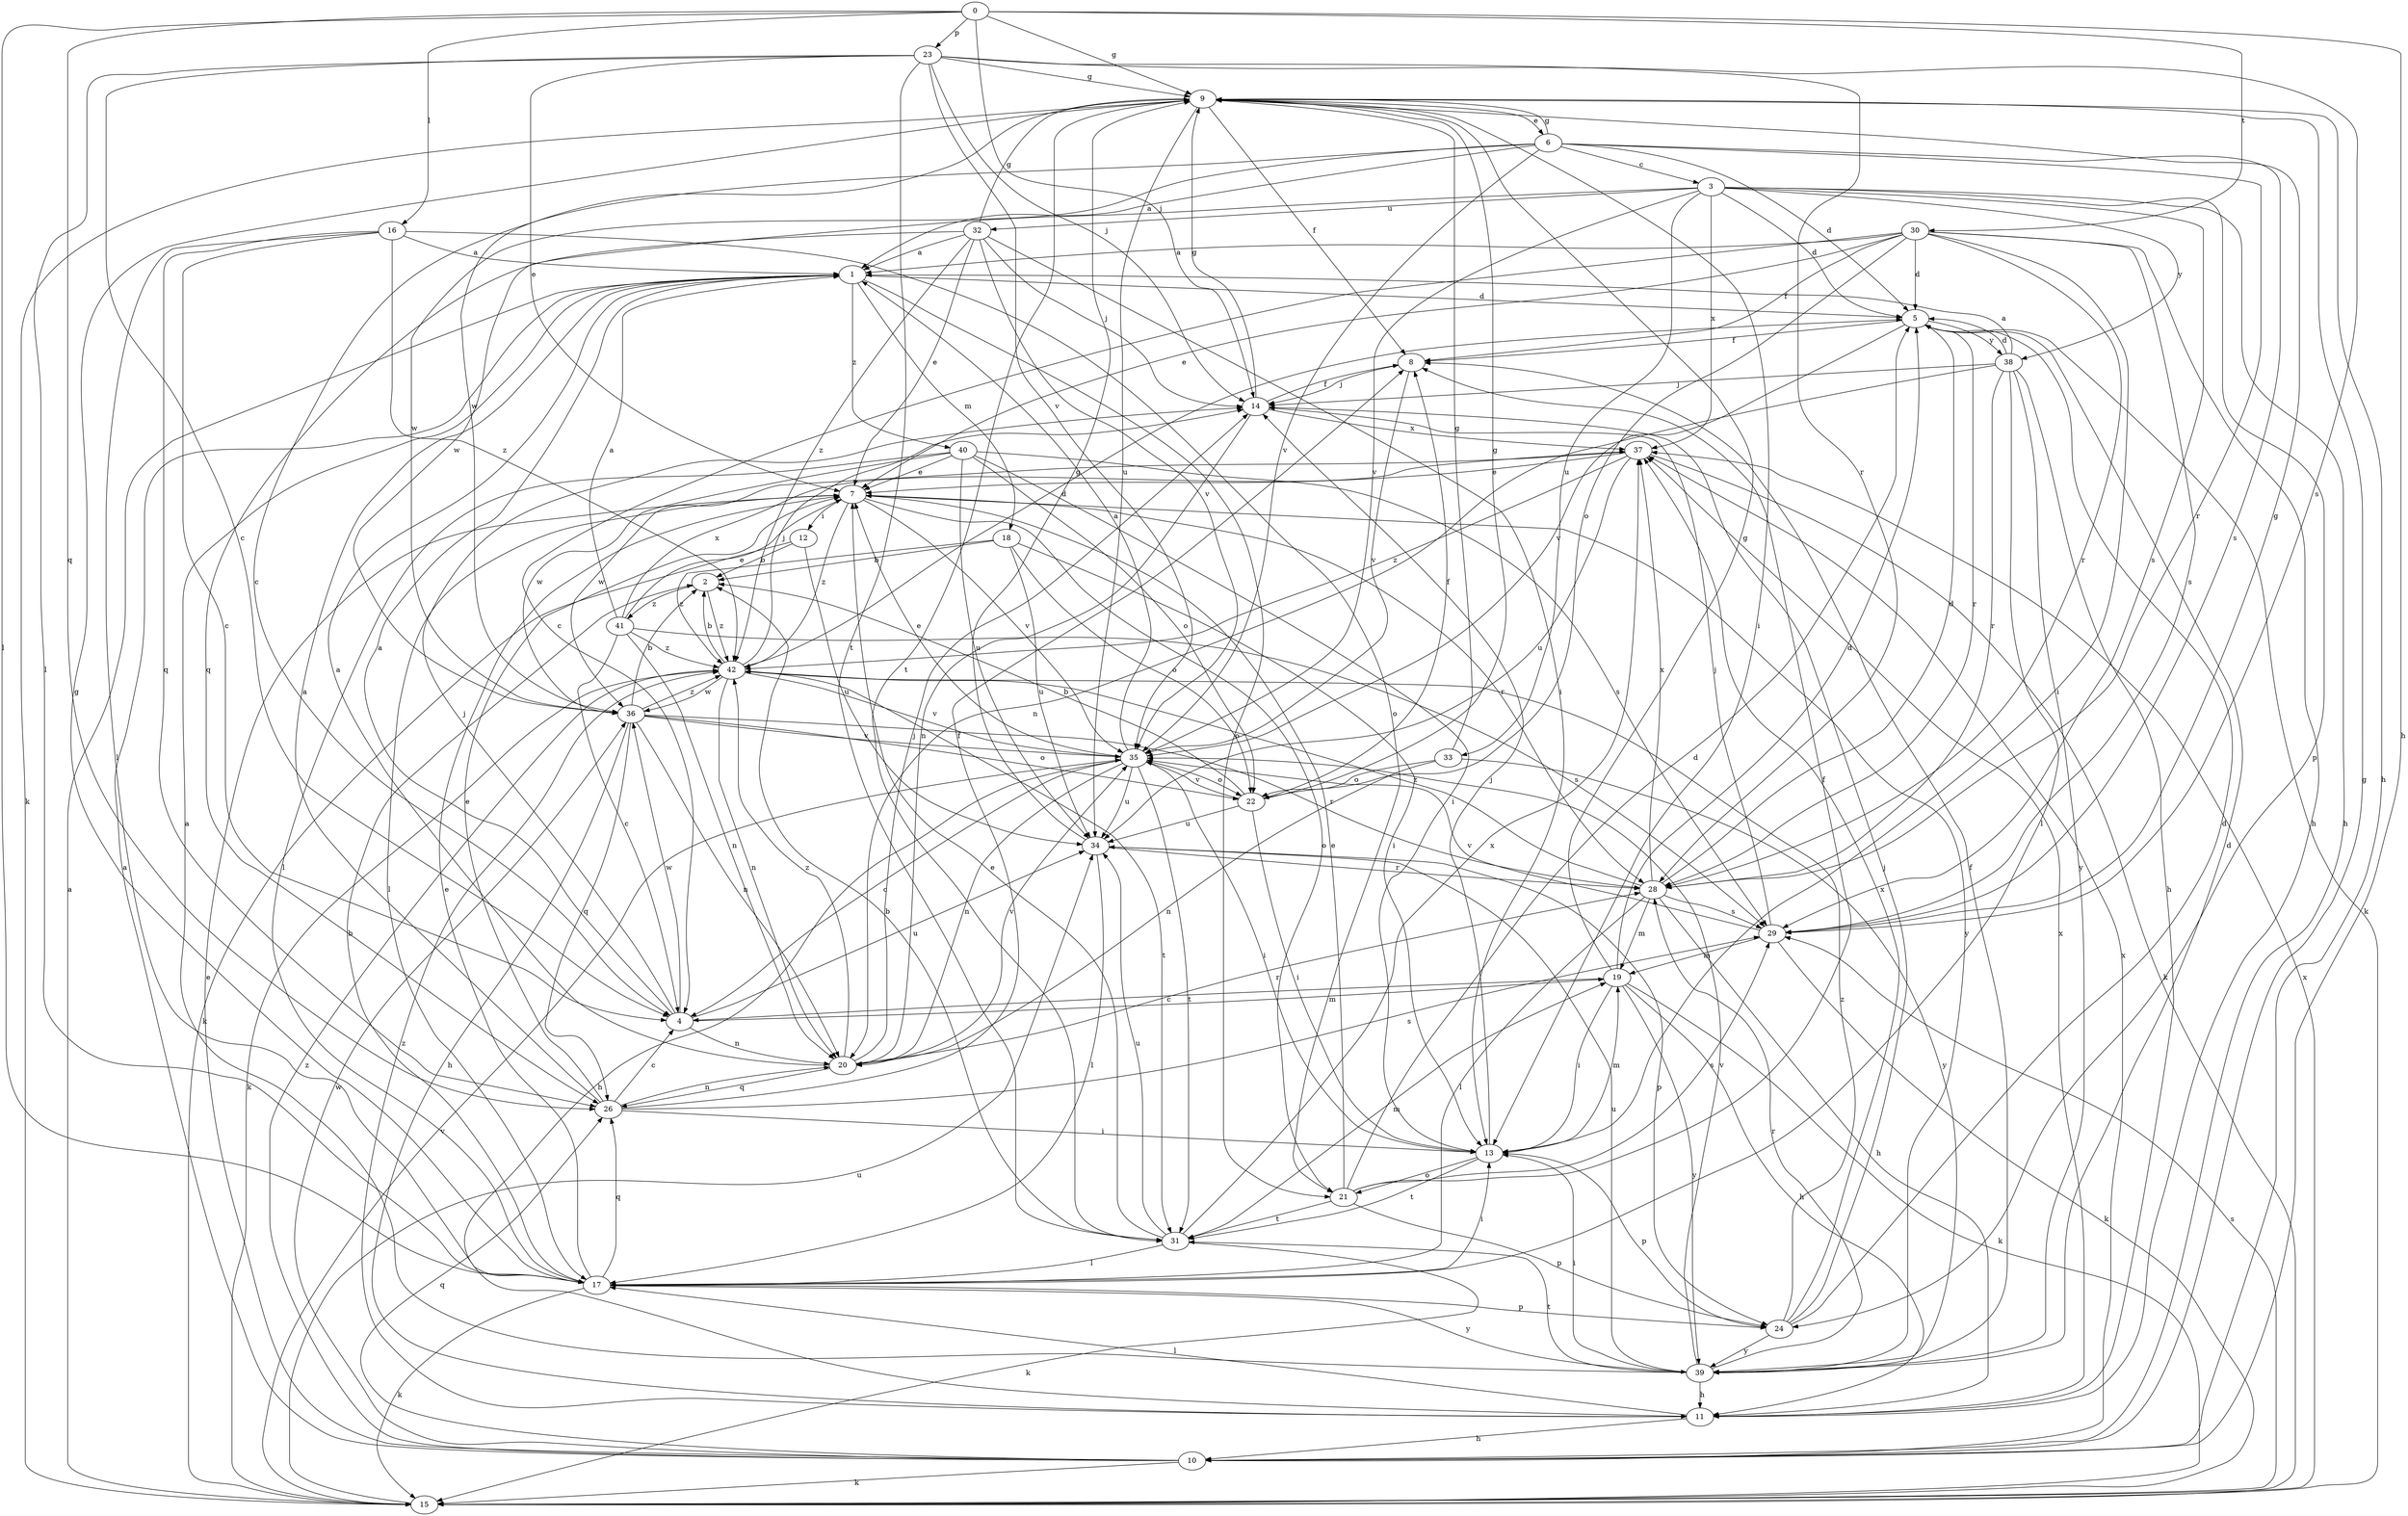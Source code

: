 strict digraph  {
0;
1;
2;
3;
4;
5;
6;
7;
8;
9;
10;
11;
12;
13;
14;
15;
16;
17;
18;
19;
20;
21;
22;
23;
24;
26;
28;
29;
30;
31;
32;
33;
34;
35;
36;
37;
38;
39;
40;
41;
42;
0 -> 9  [label=g];
0 -> 10  [label=h];
0 -> 14  [label=j];
0 -> 16  [label=l];
0 -> 17  [label=l];
0 -> 23  [label=p];
0 -> 26  [label=q];
0 -> 30  [label=t];
1 -> 5  [label=d];
1 -> 18  [label=m];
1 -> 21  [label=o];
1 -> 40  [label=z];
2 -> 41  [label=z];
2 -> 42  [label=z];
3 -> 5  [label=d];
3 -> 10  [label=h];
3 -> 24  [label=p];
3 -> 29  [label=s];
3 -> 32  [label=u];
3 -> 33  [label=u];
3 -> 35  [label=v];
3 -> 36  [label=w];
3 -> 37  [label=x];
3 -> 38  [label=y];
4 -> 1  [label=a];
4 -> 14  [label=j];
4 -> 19  [label=m];
4 -> 20  [label=n];
4 -> 34  [label=u];
4 -> 36  [label=w];
5 -> 8  [label=f];
5 -> 15  [label=k];
5 -> 28  [label=r];
5 -> 35  [label=v];
5 -> 38  [label=y];
6 -> 1  [label=a];
6 -> 3  [label=c];
6 -> 4  [label=c];
6 -> 5  [label=d];
6 -> 9  [label=g];
6 -> 28  [label=r];
6 -> 29  [label=s];
6 -> 35  [label=v];
6 -> 36  [label=w];
7 -> 12  [label=i];
7 -> 17  [label=l];
7 -> 21  [label=o];
7 -> 28  [label=r];
7 -> 35  [label=v];
7 -> 39  [label=y];
7 -> 42  [label=z];
8 -> 14  [label=j];
8 -> 35  [label=v];
9 -> 6  [label=e];
9 -> 8  [label=f];
9 -> 10  [label=h];
9 -> 13  [label=i];
9 -> 15  [label=k];
9 -> 31  [label=t];
9 -> 34  [label=u];
9 -> 36  [label=w];
10 -> 1  [label=a];
10 -> 7  [label=e];
10 -> 9  [label=g];
10 -> 15  [label=k];
10 -> 26  [label=q];
10 -> 36  [label=w];
10 -> 37  [label=x];
10 -> 42  [label=z];
11 -> 10  [label=h];
11 -> 17  [label=l];
11 -> 37  [label=x];
11 -> 42  [label=z];
12 -> 2  [label=b];
12 -> 15  [label=k];
12 -> 34  [label=u];
13 -> 14  [label=j];
13 -> 19  [label=m];
13 -> 21  [label=o];
13 -> 24  [label=p];
13 -> 31  [label=t];
14 -> 8  [label=f];
14 -> 9  [label=g];
14 -> 20  [label=n];
14 -> 37  [label=x];
15 -> 1  [label=a];
15 -> 29  [label=s];
15 -> 34  [label=u];
15 -> 35  [label=v];
15 -> 37  [label=x];
16 -> 1  [label=a];
16 -> 4  [label=c];
16 -> 17  [label=l];
16 -> 21  [label=o];
16 -> 26  [label=q];
16 -> 42  [label=z];
17 -> 2  [label=b];
17 -> 7  [label=e];
17 -> 9  [label=g];
17 -> 13  [label=i];
17 -> 15  [label=k];
17 -> 24  [label=p];
17 -> 26  [label=q];
17 -> 39  [label=y];
18 -> 2  [label=b];
18 -> 13  [label=i];
18 -> 22  [label=o];
18 -> 34  [label=u];
18 -> 42  [label=z];
19 -> 4  [label=c];
19 -> 5  [label=d];
19 -> 9  [label=g];
19 -> 11  [label=h];
19 -> 13  [label=i];
19 -> 15  [label=k];
19 -> 39  [label=y];
20 -> 1  [label=a];
20 -> 14  [label=j];
20 -> 26  [label=q];
20 -> 28  [label=r];
20 -> 35  [label=v];
20 -> 42  [label=z];
21 -> 5  [label=d];
21 -> 7  [label=e];
21 -> 8  [label=f];
21 -> 24  [label=p];
21 -> 29  [label=s];
21 -> 31  [label=t];
22 -> 2  [label=b];
22 -> 8  [label=f];
22 -> 9  [label=g];
22 -> 13  [label=i];
22 -> 34  [label=u];
22 -> 35  [label=v];
23 -> 4  [label=c];
23 -> 7  [label=e];
23 -> 9  [label=g];
23 -> 14  [label=j];
23 -> 17  [label=l];
23 -> 28  [label=r];
23 -> 29  [label=s];
23 -> 31  [label=t];
23 -> 35  [label=v];
24 -> 5  [label=d];
24 -> 14  [label=j];
24 -> 37  [label=x];
24 -> 39  [label=y];
24 -> 42  [label=z];
26 -> 1  [label=a];
26 -> 4  [label=c];
26 -> 7  [label=e];
26 -> 8  [label=f];
26 -> 13  [label=i];
26 -> 20  [label=n];
26 -> 29  [label=s];
28 -> 5  [label=d];
28 -> 11  [label=h];
28 -> 17  [label=l];
28 -> 19  [label=m];
28 -> 29  [label=s];
28 -> 37  [label=x];
28 -> 42  [label=z];
29 -> 9  [label=g];
29 -> 14  [label=j];
29 -> 15  [label=k];
29 -> 19  [label=m];
29 -> 35  [label=v];
30 -> 1  [label=a];
30 -> 4  [label=c];
30 -> 5  [label=d];
30 -> 7  [label=e];
30 -> 8  [label=f];
30 -> 11  [label=h];
30 -> 13  [label=i];
30 -> 22  [label=o];
30 -> 28  [label=r];
30 -> 29  [label=s];
31 -> 2  [label=b];
31 -> 7  [label=e];
31 -> 15  [label=k];
31 -> 17  [label=l];
31 -> 19  [label=m];
31 -> 34  [label=u];
31 -> 37  [label=x];
32 -> 1  [label=a];
32 -> 7  [label=e];
32 -> 9  [label=g];
32 -> 13  [label=i];
32 -> 14  [label=j];
32 -> 26  [label=q];
32 -> 35  [label=v];
32 -> 42  [label=z];
33 -> 9  [label=g];
33 -> 20  [label=n];
33 -> 22  [label=o];
33 -> 39  [label=y];
34 -> 9  [label=g];
34 -> 17  [label=l];
34 -> 24  [label=p];
34 -> 28  [label=r];
35 -> 1  [label=a];
35 -> 4  [label=c];
35 -> 7  [label=e];
35 -> 11  [label=h];
35 -> 13  [label=i];
35 -> 20  [label=n];
35 -> 22  [label=o];
35 -> 31  [label=t];
35 -> 34  [label=u];
36 -> 2  [label=b];
36 -> 11  [label=h];
36 -> 20  [label=n];
36 -> 22  [label=o];
36 -> 26  [label=q];
36 -> 28  [label=r];
36 -> 35  [label=v];
36 -> 42  [label=z];
37 -> 7  [label=e];
37 -> 15  [label=k];
37 -> 34  [label=u];
37 -> 36  [label=w];
37 -> 42  [label=z];
38 -> 1  [label=a];
38 -> 5  [label=d];
38 -> 11  [label=h];
38 -> 14  [label=j];
38 -> 17  [label=l];
38 -> 20  [label=n];
38 -> 28  [label=r];
38 -> 39  [label=y];
39 -> 1  [label=a];
39 -> 5  [label=d];
39 -> 8  [label=f];
39 -> 11  [label=h];
39 -> 13  [label=i];
39 -> 28  [label=r];
39 -> 31  [label=t];
39 -> 34  [label=u];
39 -> 35  [label=v];
40 -> 7  [label=e];
40 -> 13  [label=i];
40 -> 17  [label=l];
40 -> 22  [label=o];
40 -> 29  [label=s];
40 -> 34  [label=u];
40 -> 36  [label=w];
41 -> 1  [label=a];
41 -> 4  [label=c];
41 -> 7  [label=e];
41 -> 20  [label=n];
41 -> 29  [label=s];
41 -> 37  [label=x];
41 -> 42  [label=z];
42 -> 2  [label=b];
42 -> 5  [label=d];
42 -> 14  [label=j];
42 -> 15  [label=k];
42 -> 20  [label=n];
42 -> 31  [label=t];
42 -> 35  [label=v];
42 -> 36  [label=w];
}
